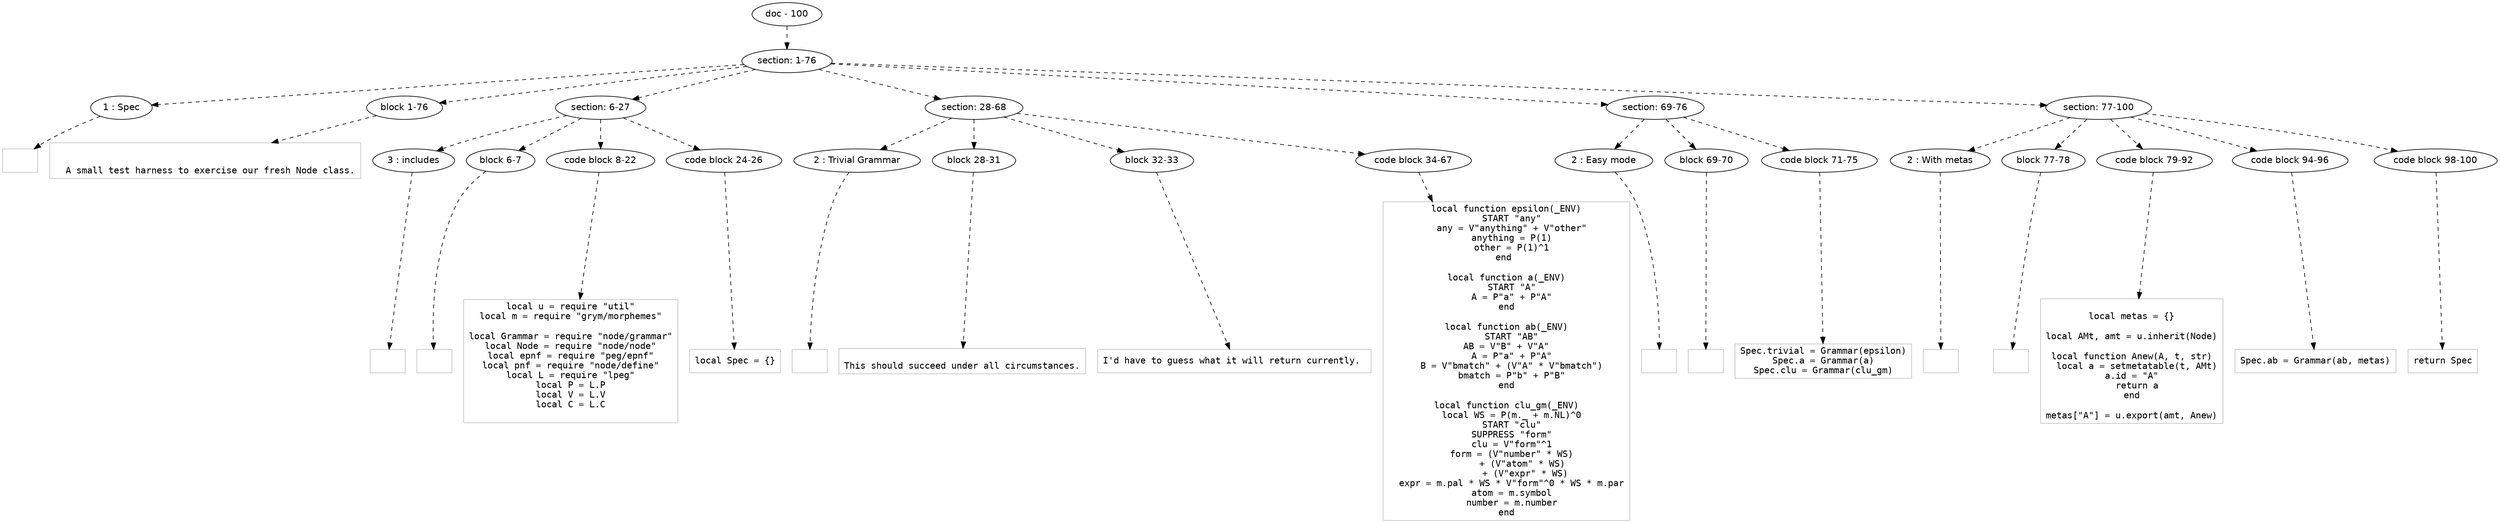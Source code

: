 digraph hierarchy {

node [fontname=Helvetica]
edge [style=dashed]

doc_0 [label="doc - 100"]


doc_0 -> { section_1}
{rank=same; section_1}

section_1 [label="section: 1-76"]


section_1 -> { header_2 block_3 section_4 section_5 section_6 section_7}
{rank=same; header_2 block_3 section_4 section_5 section_6 section_7}

header_2 [label="1 : Spec"]

block_3 [label="block 1-76"]

section_4 [label="section: 6-27"]

section_5 [label="section: 28-68"]

section_6 [label="section: 69-76"]

section_7 [label="section: 77-100"]


header_2 -> leaf_8
leaf_8  [color=Gray,shape=rectangle,fontname=Inconsolata,label=""]
block_3 -> leaf_9
leaf_9  [color=Gray,shape=rectangle,fontname=Inconsolata,label="

  A small test harness to exercise our fresh Node class.
"]
section_4 -> { header_10 block_11 codeblock_12 codeblock_13}
{rank=same; header_10 block_11 codeblock_12 codeblock_13}

header_10 [label="3 : includes"]

block_11 [label="block 6-7"]

codeblock_12 [label="code block 8-22"]

codeblock_13 [label="code block 24-26"]


header_10 -> leaf_14
leaf_14  [color=Gray,shape=rectangle,fontname=Inconsolata,label=""]
block_11 -> leaf_15
leaf_15  [color=Gray,shape=rectangle,fontname=Inconsolata,label=""]
codeblock_12 -> leaf_16
leaf_16  [color=Gray,shape=rectangle,fontname=Inconsolata,label="local u = require \"util\"
local m = require \"grym/morphemes\"

local Grammar = require \"node/grammar\"
local Node = require \"node/node\"
local epnf = require \"peg/epnf\"
local pnf = require \"node/define\"
local L = require \"lpeg\"
local P = L.P
local V = L.V
local C = L.C

"]
codeblock_13 -> leaf_17
leaf_17  [color=Gray,shape=rectangle,fontname=Inconsolata,label="local Spec = {}"]
section_5 -> { header_18 block_19 block_20 codeblock_21}
{rank=same; header_18 block_19 block_20 codeblock_21}

header_18 [label="2 : Trivial Grammar"]

block_19 [label="block 28-31"]

block_20 [label="block 32-33"]

codeblock_21 [label="code block 34-67"]


header_18 -> leaf_22
leaf_22  [color=Gray,shape=rectangle,fontname=Inconsolata,label=""]
block_19 -> leaf_23
leaf_23  [color=Gray,shape=rectangle,fontname=Inconsolata,label="
This should succeed under all circumstances.
"]
block_20 -> leaf_24
leaf_24  [color=Gray,shape=rectangle,fontname=Inconsolata,label="I'd have to guess what it will return currently. 
"]
codeblock_21 -> leaf_25
leaf_25  [color=Gray,shape=rectangle,fontname=Inconsolata,label="local function epsilon(_ENV)
  START \"any\"
  any = V\"anything\" + V\"other\"
  anything = P(1)
  other = P(1)^1
end 

local function a(_ENV)
  START \"A\"
  A = P\"a\" + P\"A\"
end

local function ab(_ENV)
  START \"AB\"
  AB = V\"B\" + V\"A\"  
  A = P\"a\" + P\"A\"
  B = V\"bmatch\" + (V\"A\" * V\"bmatch\")
  bmatch = P\"b\" + P\"B\"
end

local function clu_gm(_ENV)
  local WS = P(m._ + m.NL)^0
  START \"clu\"
  SUPPRESS \"form\"
  clu = V\"form\"^1
  form = (V\"number\" * WS)
       + (V\"atom\" * WS) 
       + (V\"expr\" * WS)
  expr = m.pal * WS * V\"form\"^0 * WS * m.par
  atom = m.symbol
  number = m.number
end"]
section_6 -> { header_26 block_27 codeblock_28}
{rank=same; header_26 block_27 codeblock_28}

header_26 [label="2 : Easy mode"]

block_27 [label="block 69-70"]

codeblock_28 [label="code block 71-75"]


header_26 -> leaf_29
leaf_29  [color=Gray,shape=rectangle,fontname=Inconsolata,label=""]
block_27 -> leaf_30
leaf_30  [color=Gray,shape=rectangle,fontname=Inconsolata,label=""]
codeblock_28 -> leaf_31
leaf_31  [color=Gray,shape=rectangle,fontname=Inconsolata,label="Spec.trivial = Grammar(epsilon)
Spec.a = Grammar(a)
Spec.clu = Grammar(clu_gm)"]
section_7 -> { header_32 block_33 codeblock_34 codeblock_35 codeblock_36}
{rank=same; header_32 block_33 codeblock_34 codeblock_35 codeblock_36}

header_32 [label="2 : With metas"]

block_33 [label="block 77-78"]

codeblock_34 [label="code block 79-92"]

codeblock_35 [label="code block 94-96"]

codeblock_36 [label="code block 98-100"]


header_32 -> leaf_37
leaf_37  [color=Gray,shape=rectangle,fontname=Inconsolata,label=""]
block_33 -> leaf_38
leaf_38  [color=Gray,shape=rectangle,fontname=Inconsolata,label=""]
codeblock_34 -> leaf_39
leaf_39  [color=Gray,shape=rectangle,fontname=Inconsolata,label="
local metas = {}

local AMt, amt = u.inherit(Node)

local function Anew(A, t, str)
  local a = setmetatable(t, AMt)
  a.id = \"A\"  
  return a
end

metas[\"A\"] = u.export(amt, Anew)"]
codeblock_35 -> leaf_40
leaf_40  [color=Gray,shape=rectangle,fontname=Inconsolata,label="Spec.ab = Grammar(ab, metas)"]
codeblock_36 -> leaf_41
leaf_41  [color=Gray,shape=rectangle,fontname=Inconsolata,label="return Spec"]

}
